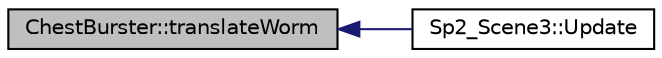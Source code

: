 digraph "ChestBurster::translateWorm"
{
  bgcolor="transparent";
  edge [fontname="Helvetica",fontsize="10",labelfontname="Helvetica",labelfontsize="10"];
  node [fontname="Helvetica",fontsize="10",shape=record];
  rankdir="LR";
  Node1 [label="ChestBurster::translateWorm",height=0.2,width=0.4,color="black", fillcolor="grey75", style="filled", fontcolor="black"];
  Node1 -> Node2 [dir="back",color="midnightblue",fontsize="10",style="solid",fontname="Helvetica"];
  Node2 [label="Sp2_Scene3::Update",height=0.2,width=0.4,color="black",URL="$classSp2__Scene3.html#a14c1432b47104cfefa352b501a6330eb",tooltip="Updates health system, collision, platform, player, camera and enemy behaviours. "];
}
